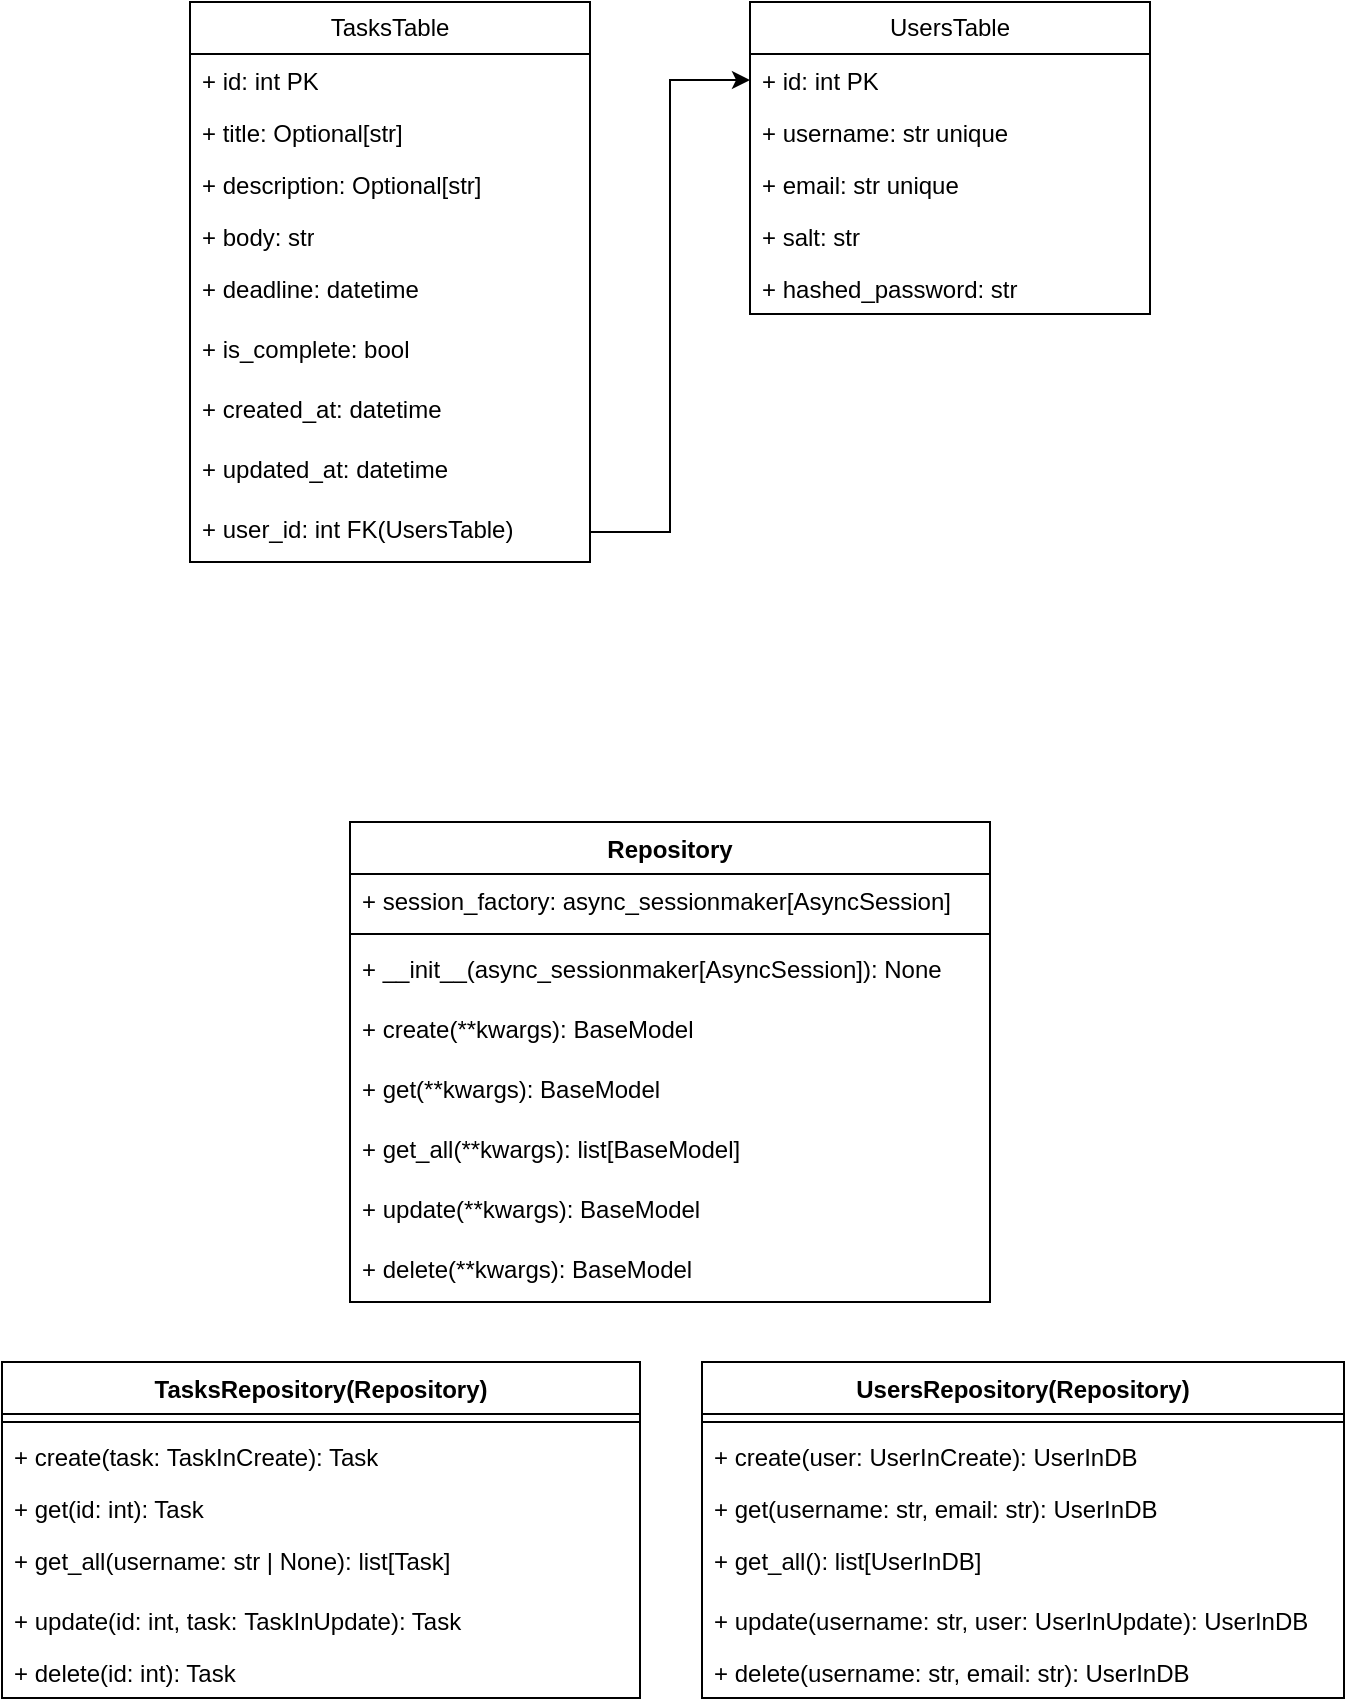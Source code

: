 <mxfile version="24.6.4" type="device" pages="3">
  <diagram name="Tables" id="cRgAssg2HROmWHcBnYWw">
    <mxGraphModel dx="1434" dy="836" grid="1" gridSize="10" guides="1" tooltips="1" connect="1" arrows="1" fold="1" page="1" pageScale="1" pageWidth="827" pageHeight="1169" math="0" shadow="0">
      <root>
        <mxCell id="0" />
        <mxCell id="1" parent="0" />
        <mxCell id="WOBF-fqwoeMqqlgXWVfi-3" value="TasksTable" style="swimlane;fontStyle=0;childLayout=stackLayout;horizontal=1;startSize=26;fillColor=none;horizontalStack=0;resizeParent=1;resizeParentMax=0;resizeLast=0;collapsible=1;marginBottom=0;whiteSpace=wrap;html=1;" parent="1" vertex="1">
          <mxGeometry x="174" y="50" width="200" height="280" as="geometry" />
        </mxCell>
        <mxCell id="WOBF-fqwoeMqqlgXWVfi-4" value="+ id: int PK" style="text;strokeColor=none;fillColor=none;align=left;verticalAlign=top;spacingLeft=4;spacingRight=4;overflow=hidden;rotatable=0;points=[[0,0.5],[1,0.5]];portConstraint=eastwest;whiteSpace=wrap;html=1;" parent="WOBF-fqwoeMqqlgXWVfi-3" vertex="1">
          <mxGeometry y="26" width="200" height="26" as="geometry" />
        </mxCell>
        <mxCell id="WOBF-fqwoeMqqlgXWVfi-5" value="&lt;div&gt;+ title: Optional[str] &lt;/div&gt;" style="text;strokeColor=none;fillColor=none;align=left;verticalAlign=top;spacingLeft=4;spacingRight=4;overflow=hidden;rotatable=0;points=[[0,0.5],[1,0.5]];portConstraint=eastwest;whiteSpace=wrap;html=1;" parent="WOBF-fqwoeMqqlgXWVfi-3" vertex="1">
          <mxGeometry y="52" width="200" height="26" as="geometry" />
        </mxCell>
        <mxCell id="WOBF-fqwoeMqqlgXWVfi-6" value="+ description: Optional[str]" style="text;strokeColor=none;fillColor=none;align=left;verticalAlign=top;spacingLeft=4;spacingRight=4;overflow=hidden;rotatable=0;points=[[0,0.5],[1,0.5]];portConstraint=eastwest;whiteSpace=wrap;html=1;" parent="WOBF-fqwoeMqqlgXWVfi-3" vertex="1">
          <mxGeometry y="78" width="200" height="26" as="geometry" />
        </mxCell>
        <mxCell id="WOBF-fqwoeMqqlgXWVfi-9" value="+ body: str" style="text;strokeColor=none;fillColor=none;align=left;verticalAlign=top;spacingLeft=4;spacingRight=4;overflow=hidden;rotatable=0;points=[[0,0.5],[1,0.5]];portConstraint=eastwest;whiteSpace=wrap;html=1;" parent="WOBF-fqwoeMqqlgXWVfi-3" vertex="1">
          <mxGeometry y="104" width="200" height="26" as="geometry" />
        </mxCell>
        <mxCell id="WOBF-fqwoeMqqlgXWVfi-13" value="+ deadline: datetime" style="text;strokeColor=none;fillColor=none;align=left;verticalAlign=top;spacingLeft=4;spacingRight=4;overflow=hidden;rotatable=0;points=[[0,0.5],[1,0.5]];portConstraint=eastwest;whiteSpace=wrap;html=1;" parent="WOBF-fqwoeMqqlgXWVfi-3" vertex="1">
          <mxGeometry y="130" width="200" height="30" as="geometry" />
        </mxCell>
        <mxCell id="_wJ-1FCzPQ-xfFttTKHw-1" value="+ is_complete: bool" style="text;strokeColor=none;fillColor=none;align=left;verticalAlign=top;spacingLeft=4;spacingRight=4;overflow=hidden;rotatable=0;points=[[0,0.5],[1,0.5]];portConstraint=eastwest;whiteSpace=wrap;html=1;" parent="WOBF-fqwoeMqqlgXWVfi-3" vertex="1">
          <mxGeometry y="160" width="200" height="30" as="geometry" />
        </mxCell>
        <mxCell id="WOBF-fqwoeMqqlgXWVfi-12" value="+ created_at: datetime" style="text;strokeColor=none;fillColor=none;align=left;verticalAlign=top;spacingLeft=4;spacingRight=4;overflow=hidden;rotatable=0;points=[[0,0.5],[1,0.5]];portConstraint=eastwest;whiteSpace=wrap;html=1;" parent="WOBF-fqwoeMqqlgXWVfi-3" vertex="1">
          <mxGeometry y="190" width="200" height="30" as="geometry" />
        </mxCell>
        <mxCell id="WOBF-fqwoeMqqlgXWVfi-10" value="+ updated_at: datetime" style="text;strokeColor=none;fillColor=none;align=left;verticalAlign=top;spacingLeft=4;spacingRight=4;overflow=hidden;rotatable=0;points=[[0,0.5],[1,0.5]];portConstraint=eastwest;whiteSpace=wrap;html=1;" parent="WOBF-fqwoeMqqlgXWVfi-3" vertex="1">
          <mxGeometry y="220" width="200" height="30" as="geometry" />
        </mxCell>
        <mxCell id="WOBF-fqwoeMqqlgXWVfi-7" value="+ user_id: int FK(UsersTable)" style="text;strokeColor=none;fillColor=none;align=left;verticalAlign=top;spacingLeft=4;spacingRight=4;overflow=hidden;rotatable=0;points=[[0,0.5],[1,0.5]];portConstraint=eastwest;whiteSpace=wrap;html=1;" parent="WOBF-fqwoeMqqlgXWVfi-3" vertex="1">
          <mxGeometry y="250" width="200" height="30" as="geometry" />
        </mxCell>
        <mxCell id="WOBF-fqwoeMqqlgXWVfi-14" value="UsersTable" style="swimlane;fontStyle=0;childLayout=stackLayout;horizontal=1;startSize=26;fillColor=none;horizontalStack=0;resizeParent=1;resizeParentMax=0;resizeLast=0;collapsible=1;marginBottom=0;whiteSpace=wrap;html=1;" parent="1" vertex="1">
          <mxGeometry x="454" y="50" width="200" height="156" as="geometry" />
        </mxCell>
        <mxCell id="WOBF-fqwoeMqqlgXWVfi-15" value="+ id: int PK" style="text;strokeColor=none;fillColor=none;align=left;verticalAlign=top;spacingLeft=4;spacingRight=4;overflow=hidden;rotatable=0;points=[[0,0.5],[1,0.5]];portConstraint=eastwest;whiteSpace=wrap;html=1;" parent="WOBF-fqwoeMqqlgXWVfi-14" vertex="1">
          <mxGeometry y="26" width="200" height="26" as="geometry" />
        </mxCell>
        <mxCell id="WOBF-fqwoeMqqlgXWVfi-16" value="+ username: str unique" style="text;strokeColor=none;fillColor=none;align=left;verticalAlign=top;spacingLeft=4;spacingRight=4;overflow=hidden;rotatable=0;points=[[0,0.5],[1,0.5]];portConstraint=eastwest;whiteSpace=wrap;html=1;" parent="WOBF-fqwoeMqqlgXWVfi-14" vertex="1">
          <mxGeometry y="52" width="200" height="26" as="geometry" />
        </mxCell>
        <mxCell id="WOBF-fqwoeMqqlgXWVfi-17" value="+ email: str unique" style="text;strokeColor=none;fillColor=none;align=left;verticalAlign=top;spacingLeft=4;spacingRight=4;overflow=hidden;rotatable=0;points=[[0,0.5],[1,0.5]];portConstraint=eastwest;whiteSpace=wrap;html=1;" parent="WOBF-fqwoeMqqlgXWVfi-14" vertex="1">
          <mxGeometry y="78" width="200" height="26" as="geometry" />
        </mxCell>
        <mxCell id="WOBF-fqwoeMqqlgXWVfi-18" value="+ salt: str" style="text;strokeColor=none;fillColor=none;align=left;verticalAlign=top;spacingLeft=4;spacingRight=4;overflow=hidden;rotatable=0;points=[[0,0.5],[1,0.5]];portConstraint=eastwest;whiteSpace=wrap;html=1;" parent="WOBF-fqwoeMqqlgXWVfi-14" vertex="1">
          <mxGeometry y="104" width="200" height="26" as="geometry" />
        </mxCell>
        <mxCell id="WOBF-fqwoeMqqlgXWVfi-19" value="+ hashed_password: str" style="text;strokeColor=none;fillColor=none;align=left;verticalAlign=top;spacingLeft=4;spacingRight=4;overflow=hidden;rotatable=0;points=[[0,0.5],[1,0.5]];portConstraint=eastwest;whiteSpace=wrap;html=1;" parent="WOBF-fqwoeMqqlgXWVfi-14" vertex="1">
          <mxGeometry y="130" width="200" height="26" as="geometry" />
        </mxCell>
        <mxCell id="WOBF-fqwoeMqqlgXWVfi-21" style="edgeStyle=orthogonalEdgeStyle;rounded=0;orthogonalLoop=1;jettySize=auto;html=1;exitX=1;exitY=0.5;exitDx=0;exitDy=0;entryX=0;entryY=0.5;entryDx=0;entryDy=0;" parent="1" source="WOBF-fqwoeMqqlgXWVfi-7" target="WOBF-fqwoeMqqlgXWVfi-15" edge="1">
          <mxGeometry relative="1" as="geometry" />
        </mxCell>
        <mxCell id="WOBF-fqwoeMqqlgXWVfi-26" value="TasksRepository(Repository)" style="swimlane;fontStyle=1;align=center;verticalAlign=top;childLayout=stackLayout;horizontal=1;startSize=26;horizontalStack=0;resizeParent=1;resizeParentMax=0;resizeLast=0;collapsible=1;marginBottom=0;whiteSpace=wrap;html=1;" parent="1" vertex="1">
          <mxGeometry x="80" y="730" width="319" height="168" as="geometry" />
        </mxCell>
        <mxCell id="WOBF-fqwoeMqqlgXWVfi-28" value="" style="line;strokeWidth=1;fillColor=none;align=left;verticalAlign=middle;spacingTop=-1;spacingLeft=3;spacingRight=3;rotatable=0;labelPosition=right;points=[];portConstraint=eastwest;strokeColor=inherit;" parent="WOBF-fqwoeMqqlgXWVfi-26" vertex="1">
          <mxGeometry y="26" width="319" height="8" as="geometry" />
        </mxCell>
        <mxCell id="WOBF-fqwoeMqqlgXWVfi-29" value="+ create(task:&amp;nbsp;TaskInCreate): Task" style="text;strokeColor=none;fillColor=none;align=left;verticalAlign=top;spacingLeft=4;spacingRight=4;overflow=hidden;rotatable=0;points=[[0,0.5],[1,0.5]];portConstraint=eastwest;whiteSpace=wrap;html=1;" parent="WOBF-fqwoeMqqlgXWVfi-26" vertex="1">
          <mxGeometry y="34" width="319" height="26" as="geometry" />
        </mxCell>
        <mxCell id="WOBF-fqwoeMqqlgXWVfi-48" value="+ get(id: int): Task" style="text;strokeColor=none;fillColor=none;align=left;verticalAlign=top;spacingLeft=4;spacingRight=4;overflow=hidden;rotatable=0;points=[[0,0.5],[1,0.5]];portConstraint=eastwest;whiteSpace=wrap;html=1;" parent="WOBF-fqwoeMqqlgXWVfi-26" vertex="1">
          <mxGeometry y="60" width="319" height="26" as="geometry" />
        </mxCell>
        <mxCell id="9l3XtEFyZ7bxiMeVjv8a-2" value="+ get_all(username: str | None): list[Task]" style="text;strokeColor=none;fillColor=none;align=left;verticalAlign=top;spacingLeft=4;spacingRight=4;overflow=hidden;rotatable=0;points=[[0,0.5],[1,0.5]];portConstraint=eastwest;whiteSpace=wrap;html=1;" vertex="1" parent="WOBF-fqwoeMqqlgXWVfi-26">
          <mxGeometry y="86" width="319" height="30" as="geometry" />
        </mxCell>
        <mxCell id="WOBF-fqwoeMqqlgXWVfi-38" value="+ update(id: int, task:&amp;nbsp;TaskInUpdate): Task" style="text;strokeColor=none;fillColor=none;align=left;verticalAlign=top;spacingLeft=4;spacingRight=4;overflow=hidden;rotatable=0;points=[[0,0.5],[1,0.5]];portConstraint=eastwest;whiteSpace=wrap;html=1;" parent="WOBF-fqwoeMqqlgXWVfi-26" vertex="1">
          <mxGeometry y="116" width="319" height="26" as="geometry" />
        </mxCell>
        <mxCell id="WOBF-fqwoeMqqlgXWVfi-39" value="+ delete(id: int): Task" style="text;strokeColor=none;fillColor=none;align=left;verticalAlign=top;spacingLeft=4;spacingRight=4;overflow=hidden;rotatable=0;points=[[0,0.5],[1,0.5]];portConstraint=eastwest;whiteSpace=wrap;html=1;" parent="WOBF-fqwoeMqqlgXWVfi-26" vertex="1">
          <mxGeometry y="142" width="319" height="26" as="geometry" />
        </mxCell>
        <mxCell id="WOBF-fqwoeMqqlgXWVfi-30" value="Repository" style="swimlane;fontStyle=1;align=center;verticalAlign=top;childLayout=stackLayout;horizontal=1;startSize=26;horizontalStack=0;resizeParent=1;resizeParentMax=0;resizeLast=0;collapsible=1;marginBottom=0;whiteSpace=wrap;html=1;" parent="1" vertex="1">
          <mxGeometry x="254" y="460" width="320" height="240" as="geometry" />
        </mxCell>
        <mxCell id="WOBF-fqwoeMqqlgXWVfi-31" value="+ session_factory: async_sessionmaker[AsyncSession]" style="text;strokeColor=none;fillColor=none;align=left;verticalAlign=top;spacingLeft=4;spacingRight=4;overflow=hidden;rotatable=0;points=[[0,0.5],[1,0.5]];portConstraint=eastwest;whiteSpace=wrap;html=1;" parent="WOBF-fqwoeMqqlgXWVfi-30" vertex="1">
          <mxGeometry y="26" width="320" height="26" as="geometry" />
        </mxCell>
        <mxCell id="WOBF-fqwoeMqqlgXWVfi-32" value="" style="line;strokeWidth=1;fillColor=none;align=left;verticalAlign=middle;spacingTop=-1;spacingLeft=3;spacingRight=3;rotatable=0;labelPosition=right;points=[];portConstraint=eastwest;strokeColor=inherit;" parent="WOBF-fqwoeMqqlgXWVfi-30" vertex="1">
          <mxGeometry y="52" width="320" height="8" as="geometry" />
        </mxCell>
        <mxCell id="WOBF-fqwoeMqqlgXWVfi-33" value="+ __init__(async_sessionmaker[AsyncSession]): None" style="text;strokeColor=none;fillColor=none;align=left;verticalAlign=top;spacingLeft=4;spacingRight=4;overflow=hidden;rotatable=0;points=[[0,0.5],[1,0.5]];portConstraint=eastwest;whiteSpace=wrap;html=1;" parent="WOBF-fqwoeMqqlgXWVfi-30" vertex="1">
          <mxGeometry y="60" width="320" height="30" as="geometry" />
        </mxCell>
        <mxCell id="WOBF-fqwoeMqqlgXWVfi-51" value="+ create(**kwargs): BaseModel" style="text;strokeColor=none;fillColor=none;align=left;verticalAlign=top;spacingLeft=4;spacingRight=4;overflow=hidden;rotatable=0;points=[[0,0.5],[1,0.5]];portConstraint=eastwest;whiteSpace=wrap;html=1;" parent="WOBF-fqwoeMqqlgXWVfi-30" vertex="1">
          <mxGeometry y="90" width="320" height="30" as="geometry" />
        </mxCell>
        <mxCell id="WOBF-fqwoeMqqlgXWVfi-55" value="+ get(**kwargs): BaseModel" style="text;strokeColor=none;fillColor=none;align=left;verticalAlign=top;spacingLeft=4;spacingRight=4;overflow=hidden;rotatable=0;points=[[0,0.5],[1,0.5]];portConstraint=eastwest;whiteSpace=wrap;html=1;" parent="WOBF-fqwoeMqqlgXWVfi-30" vertex="1">
          <mxGeometry y="120" width="320" height="30" as="geometry" />
        </mxCell>
        <mxCell id="9l3XtEFyZ7bxiMeVjv8a-1" value="+ get_all(**kwargs): list[BaseModel]" style="text;strokeColor=none;fillColor=none;align=left;verticalAlign=top;spacingLeft=4;spacingRight=4;overflow=hidden;rotatable=0;points=[[0,0.5],[1,0.5]];portConstraint=eastwest;whiteSpace=wrap;html=1;" vertex="1" parent="WOBF-fqwoeMqqlgXWVfi-30">
          <mxGeometry y="150" width="320" height="30" as="geometry" />
        </mxCell>
        <mxCell id="WOBF-fqwoeMqqlgXWVfi-53" value="+ update(**kwargs): BaseModel" style="text;strokeColor=none;fillColor=none;align=left;verticalAlign=top;spacingLeft=4;spacingRight=4;overflow=hidden;rotatable=0;points=[[0,0.5],[1,0.5]];portConstraint=eastwest;whiteSpace=wrap;html=1;" parent="WOBF-fqwoeMqqlgXWVfi-30" vertex="1">
          <mxGeometry y="180" width="320" height="30" as="geometry" />
        </mxCell>
        <mxCell id="WOBF-fqwoeMqqlgXWVfi-54" value="+ delete(**kwargs): BaseModel" style="text;strokeColor=none;fillColor=none;align=left;verticalAlign=top;spacingLeft=4;spacingRight=4;overflow=hidden;rotatable=0;points=[[0,0.5],[1,0.5]];portConstraint=eastwest;whiteSpace=wrap;html=1;" parent="WOBF-fqwoeMqqlgXWVfi-30" vertex="1">
          <mxGeometry y="210" width="320" height="30" as="geometry" />
        </mxCell>
        <mxCell id="WOBF-fqwoeMqqlgXWVfi-34" value="UsersRepository(Repository)" style="swimlane;fontStyle=1;align=center;verticalAlign=top;childLayout=stackLayout;horizontal=1;startSize=26;horizontalStack=0;resizeParent=1;resizeParentMax=0;resizeLast=0;collapsible=1;marginBottom=0;whiteSpace=wrap;html=1;" parent="1" vertex="1">
          <mxGeometry x="430" y="730" width="321" height="168" as="geometry" />
        </mxCell>
        <mxCell id="WOBF-fqwoeMqqlgXWVfi-36" value="" style="line;strokeWidth=1;fillColor=none;align=left;verticalAlign=middle;spacingTop=-1;spacingLeft=3;spacingRight=3;rotatable=0;labelPosition=right;points=[];portConstraint=eastwest;strokeColor=inherit;" parent="WOBF-fqwoeMqqlgXWVfi-34" vertex="1">
          <mxGeometry y="26" width="321" height="8" as="geometry" />
        </mxCell>
        <mxCell id="WOBF-fqwoeMqqlgXWVfi-42" value="+ create(user: UserInCreate): UserInDB" style="text;strokeColor=none;fillColor=none;align=left;verticalAlign=top;spacingLeft=4;spacingRight=4;overflow=hidden;rotatable=0;points=[[0,0.5],[1,0.5]];portConstraint=eastwest;whiteSpace=wrap;html=1;" parent="WOBF-fqwoeMqqlgXWVfi-34" vertex="1">
          <mxGeometry y="34" width="321" height="26" as="geometry" />
        </mxCell>
        <mxCell id="WOBF-fqwoeMqqlgXWVfi-46" value="+ get(username: str, email: str): UserInDB" style="text;strokeColor=none;fillColor=none;align=left;verticalAlign=top;spacingLeft=4;spacingRight=4;overflow=hidden;rotatable=0;points=[[0,0.5],[1,0.5]];portConstraint=eastwest;whiteSpace=wrap;html=1;" parent="WOBF-fqwoeMqqlgXWVfi-34" vertex="1">
          <mxGeometry y="60" width="321" height="26" as="geometry" />
        </mxCell>
        <mxCell id="9l3XtEFyZ7bxiMeVjv8a-3" value="+ get_all(): list[UserInDB]" style="text;strokeColor=none;fillColor=none;align=left;verticalAlign=top;spacingLeft=4;spacingRight=4;overflow=hidden;rotatable=0;points=[[0,0.5],[1,0.5]];portConstraint=eastwest;whiteSpace=wrap;html=1;" vertex="1" parent="WOBF-fqwoeMqqlgXWVfi-34">
          <mxGeometry y="86" width="321" height="30" as="geometry" />
        </mxCell>
        <mxCell id="WOBF-fqwoeMqqlgXWVfi-43" value="+ update(username: str, user:&amp;nbsp;UserInUpdate): UserInDB" style="text;strokeColor=none;fillColor=none;align=left;verticalAlign=top;spacingLeft=4;spacingRight=4;overflow=hidden;rotatable=0;points=[[0,0.5],[1,0.5]];portConstraint=eastwest;whiteSpace=wrap;html=1;" parent="WOBF-fqwoeMqqlgXWVfi-34" vertex="1">
          <mxGeometry y="116" width="321" height="26" as="geometry" />
        </mxCell>
        <mxCell id="WOBF-fqwoeMqqlgXWVfi-44" value="+ delete(username: str, email: str): UserInDB" style="text;strokeColor=none;fillColor=none;align=left;verticalAlign=top;spacingLeft=4;spacingRight=4;overflow=hidden;rotatable=0;points=[[0,0.5],[1,0.5]];portConstraint=eastwest;whiteSpace=wrap;html=1;" parent="WOBF-fqwoeMqqlgXWVfi-34" vertex="1">
          <mxGeometry y="142" width="321" height="26" as="geometry" />
        </mxCell>
      </root>
    </mxGraphModel>
  </diagram>
  <diagram id="LE5ZS_4ifQdkPvJB1cRb" name="Models">
    <mxGraphModel dx="1434" dy="836" grid="1" gridSize="10" guides="1" tooltips="1" connect="1" arrows="1" fold="1" page="1" pageScale="1" pageWidth="850" pageHeight="1100" math="0" shadow="0">
      <root>
        <mxCell id="0" />
        <mxCell id="1" parent="0" />
        <mxCell id="OFnmReazlmkUkJta0f3d-1" value="IDModelMixin(BaseModel)" style="swimlane;fontStyle=0;childLayout=stackLayout;horizontal=1;startSize=26;fillColor=none;horizontalStack=0;resizeParent=1;resizeParentMax=0;resizeLast=0;collapsible=1;marginBottom=0;whiteSpace=wrap;html=1;" parent="1" vertex="1">
          <mxGeometry x="165" y="20" width="200" height="52" as="geometry" />
        </mxCell>
        <mxCell id="OFnmReazlmkUkJta0f3d-2" value="+ id_: int" style="text;strokeColor=none;fillColor=none;align=left;verticalAlign=top;spacingLeft=4;spacingRight=4;overflow=hidden;rotatable=0;points=[[0,0.5],[1,0.5]];portConstraint=eastwest;whiteSpace=wrap;html=1;" parent="OFnmReazlmkUkJta0f3d-1" vertex="1">
          <mxGeometry y="26" width="200" height="26" as="geometry" />
        </mxCell>
        <mxCell id="OFnmReazlmkUkJta0f3d-3" value="User(BaseModel)" style="swimlane;fontStyle=0;childLayout=stackLayout;horizontal=1;startSize=26;fillColor=none;horizontalStack=0;resizeParent=1;resizeParentMax=0;resizeLast=0;collapsible=1;marginBottom=0;whiteSpace=wrap;html=1;" parent="1" vertex="1">
          <mxGeometry x="165" y="110" width="205" height="78" as="geometry" />
        </mxCell>
        <mxCell id="OFnmReazlmkUkJta0f3d-4" value="+ username: str" style="text;strokeColor=none;fillColor=none;align=left;verticalAlign=top;spacingLeft=4;spacingRight=4;overflow=hidden;rotatable=0;points=[[0,0.5],[1,0.5]];portConstraint=eastwest;whiteSpace=wrap;html=1;" parent="OFnmReazlmkUkJta0f3d-3" vertex="1">
          <mxGeometry y="26" width="205" height="26" as="geometry" />
        </mxCell>
        <mxCell id="OFnmReazlmkUkJta0f3d-5" value="+ email: EmailStr" style="text;strokeColor=none;fillColor=none;align=left;verticalAlign=top;spacingLeft=4;spacingRight=4;overflow=hidden;rotatable=0;points=[[0,0.5],[1,0.5]];portConstraint=eastwest;whiteSpace=wrap;html=1;" parent="OFnmReazlmkUkJta0f3d-3" vertex="1">
          <mxGeometry y="52" width="205" height="26" as="geometry" />
        </mxCell>
        <mxCell id="OFnmReazlmkUkJta0f3d-6" value="UserInDB(User, IDModelMixin)" style="swimlane;fontStyle=1;align=center;verticalAlign=top;childLayout=stackLayout;horizontal=1;startSize=26;horizontalStack=0;resizeParent=1;resizeParentMax=0;resizeLast=0;collapsible=1;marginBottom=0;whiteSpace=wrap;html=1;" parent="1" vertex="1">
          <mxGeometry x="406" y="110" width="280" height="112" as="geometry" />
        </mxCell>
        <mxCell id="OFnmReazlmkUkJta0f3d-8" value="+ hashed_password: str" style="text;strokeColor=none;fillColor=none;align=left;verticalAlign=top;spacingLeft=4;spacingRight=4;overflow=hidden;rotatable=0;points=[[0,0.5],[1,0.5]];portConstraint=eastwest;whiteSpace=wrap;html=1;" parent="OFnmReazlmkUkJta0f3d-6" vertex="1">
          <mxGeometry y="26" width="280" height="26" as="geometry" />
        </mxCell>
        <mxCell id="OFnmReazlmkUkJta0f3d-9" value="" style="line;strokeWidth=1;fillColor=none;align=left;verticalAlign=middle;spacingTop=-1;spacingLeft=3;spacingRight=3;rotatable=0;labelPosition=right;points=[];portConstraint=eastwest;strokeColor=inherit;" parent="OFnmReazlmkUkJta0f3d-6" vertex="1">
          <mxGeometry y="52" width="280" height="8" as="geometry" />
        </mxCell>
        <mxCell id="OFnmReazlmkUkJta0f3d-10" value="+ change_password(password: str): None" style="text;strokeColor=none;fillColor=none;align=left;verticalAlign=top;spacingLeft=4;spacingRight=4;overflow=hidden;rotatable=0;points=[[0,0.5],[1,0.5]];portConstraint=eastwest;whiteSpace=wrap;html=1;" parent="OFnmReazlmkUkJta0f3d-6" vertex="1">
          <mxGeometry y="60" width="280" height="26" as="geometry" />
        </mxCell>
        <mxCell id="OFnmReazlmkUkJta0f3d-11" value="+ verify_password(password: str): bool" style="text;strokeColor=none;fillColor=none;align=left;verticalAlign=top;spacingLeft=4;spacingRight=4;overflow=hidden;rotatable=0;points=[[0,0.5],[1,0.5]];portConstraint=eastwest;whiteSpace=wrap;html=1;" parent="OFnmReazlmkUkJta0f3d-6" vertex="1">
          <mxGeometry y="86" width="280" height="26" as="geometry" />
        </mxCell>
        <mxCell id="OFnmReazlmkUkJta0f3d-12" value="UserInLogin(BaseModel)" style="swimlane;fontStyle=0;childLayout=stackLayout;horizontal=1;startSize=26;fillColor=none;horizontalStack=0;resizeParent=1;resizeParentMax=0;resizeLast=0;collapsible=1;marginBottom=0;whiteSpace=wrap;html=1;" parent="1" vertex="1">
          <mxGeometry x="165" y="200" width="200" height="78" as="geometry" />
        </mxCell>
        <mxCell id="OFnmReazlmkUkJta0f3d-13" value="+ email: EmailStr" style="text;strokeColor=none;fillColor=none;align=left;verticalAlign=top;spacingLeft=4;spacingRight=4;overflow=hidden;rotatable=0;points=[[0,0.5],[1,0.5]];portConstraint=eastwest;whiteSpace=wrap;html=1;" parent="OFnmReazlmkUkJta0f3d-12" vertex="1">
          <mxGeometry y="26" width="200" height="26" as="geometry" />
        </mxCell>
        <mxCell id="OFnmReazlmkUkJta0f3d-14" value="+ password: str" style="text;strokeColor=none;fillColor=none;align=left;verticalAlign=top;spacingLeft=4;spacingRight=4;overflow=hidden;rotatable=0;points=[[0,0.5],[1,0.5]];portConstraint=eastwest;whiteSpace=wrap;html=1;" parent="OFnmReazlmkUkJta0f3d-12" vertex="1">
          <mxGeometry y="52" width="200" height="26" as="geometry" />
        </mxCell>
        <mxCell id="OFnmReazlmkUkJta0f3d-15" value="UserInCreate(UserInLogin)" style="swimlane;fontStyle=0;childLayout=stackLayout;horizontal=1;startSize=26;fillColor=none;horizontalStack=0;resizeParent=1;resizeParentMax=0;resizeLast=0;collapsible=1;marginBottom=0;whiteSpace=wrap;html=1;" parent="1" vertex="1">
          <mxGeometry x="165" y="290" width="200" height="52" as="geometry" />
        </mxCell>
        <mxCell id="OFnmReazlmkUkJta0f3d-16" value="+ username: str" style="text;strokeColor=none;fillColor=none;align=left;verticalAlign=top;spacingLeft=4;spacingRight=4;overflow=hidden;rotatable=0;points=[[0,0.5],[1,0.5]];portConstraint=eastwest;whiteSpace=wrap;html=1;" parent="OFnmReazlmkUkJta0f3d-15" vertex="1">
          <mxGeometry y="26" width="200" height="26" as="geometry" />
        </mxCell>
        <mxCell id="OFnmReazlmkUkJta0f3d-17" value="UserWithToken(User)" style="swimlane;fontStyle=0;childLayout=stackLayout;horizontal=1;startSize=26;fillColor=none;horizontalStack=0;resizeParent=1;resizeParentMax=0;resizeLast=0;collapsible=1;marginBottom=0;whiteSpace=wrap;html=1;" parent="1" vertex="1">
          <mxGeometry x="165" y="360" width="200" height="52" as="geometry" />
        </mxCell>
        <mxCell id="OFnmReazlmkUkJta0f3d-18" value="+ token: str" style="text;strokeColor=none;fillColor=none;align=left;verticalAlign=top;spacingLeft=4;spacingRight=4;overflow=hidden;rotatable=0;points=[[0,0.5],[1,0.5]];portConstraint=eastwest;whiteSpace=wrap;html=1;" parent="OFnmReazlmkUkJta0f3d-17" vertex="1">
          <mxGeometry y="26" width="200" height="26" as="geometry" />
        </mxCell>
        <mxCell id="OFnmReazlmkUkJta0f3d-19" value="UserInUpdate(BaseModel)" style="swimlane;fontStyle=0;childLayout=stackLayout;horizontal=1;startSize=26;fillColor=none;horizontalStack=0;resizeParent=1;resizeParentMax=0;resizeLast=0;collapsible=1;marginBottom=0;whiteSpace=wrap;html=1;" parent="1" vertex="1">
          <mxGeometry x="406" y="240" width="279" height="104" as="geometry" />
        </mxCell>
        <mxCell id="OFnmReazlmkUkJta0f3d-20" value="+ username: Optional[str]" style="text;strokeColor=none;fillColor=none;align=left;verticalAlign=top;spacingLeft=4;spacingRight=4;overflow=hidden;rotatable=0;points=[[0,0.5],[1,0.5]];portConstraint=eastwest;whiteSpace=wrap;html=1;" parent="OFnmReazlmkUkJta0f3d-19" vertex="1">
          <mxGeometry y="26" width="279" height="26" as="geometry" />
        </mxCell>
        <mxCell id="OFnmReazlmkUkJta0f3d-21" value="+ email: Optional[EmailStr]" style="text;strokeColor=none;fillColor=none;align=left;verticalAlign=top;spacingLeft=4;spacingRight=4;overflow=hidden;rotatable=0;points=[[0,0.5],[1,0.5]];portConstraint=eastwest;whiteSpace=wrap;html=1;" parent="OFnmReazlmkUkJta0f3d-19" vertex="1">
          <mxGeometry y="52" width="279" height="26" as="geometry" />
        </mxCell>
        <mxCell id="OFnmReazlmkUkJta0f3d-22" value="+ password: Optional[str]" style="text;strokeColor=none;fillColor=none;align=left;verticalAlign=top;spacingLeft=4;spacingRight=4;overflow=hidden;rotatable=0;points=[[0,0.5],[1,0.5]];portConstraint=eastwest;whiteSpace=wrap;html=1;" parent="OFnmReazlmkUkJta0f3d-19" vertex="1">
          <mxGeometry y="78" width="279" height="26" as="geometry" />
        </mxCell>
        <mxCell id="OFnmReazlmkUkJta0f3d-23" value="UserInResponse(BaseModel)" style="swimlane;fontStyle=0;childLayout=stackLayout;horizontal=1;startSize=26;fillColor=none;horizontalStack=0;resizeParent=1;resizeParentMax=0;resizeLast=0;collapsible=1;marginBottom=0;whiteSpace=wrap;html=1;" parent="1" vertex="1">
          <mxGeometry x="406" y="360" width="279" height="52" as="geometry" />
        </mxCell>
        <mxCell id="OFnmReazlmkUkJta0f3d-24" value="+ user: UserWithToken" style="text;strokeColor=none;fillColor=none;align=left;verticalAlign=top;spacingLeft=4;spacingRight=4;overflow=hidden;rotatable=0;points=[[0,0.5],[1,0.5]];portConstraint=eastwest;whiteSpace=wrap;html=1;" parent="OFnmReazlmkUkJta0f3d-23" vertex="1">
          <mxGeometry y="26" width="279" height="26" as="geometry" />
        </mxCell>
        <mxCell id="OFnmReazlmkUkJta0f3d-25" value="Task(BaseModel, IDModelMixin)" style="swimlane;fontStyle=0;childLayout=stackLayout;horizontal=1;startSize=26;fillColor=none;horizontalStack=0;resizeParent=1;resizeParentMax=0;resizeLast=0;collapsible=1;marginBottom=0;whiteSpace=wrap;html=1;" parent="1" vertex="1">
          <mxGeometry x="165" y="450" width="220" height="238" as="geometry" />
        </mxCell>
        <mxCell id="OFnmReazlmkUkJta0f3d-26" value="+ title: str" style="text;strokeColor=none;fillColor=none;align=left;verticalAlign=top;spacingLeft=4;spacingRight=4;overflow=hidden;rotatable=0;points=[[0,0.5],[1,0.5]];portConstraint=eastwest;whiteSpace=wrap;html=1;" parent="OFnmReazlmkUkJta0f3d-25" vertex="1">
          <mxGeometry y="26" width="220" height="26" as="geometry" />
        </mxCell>
        <mxCell id="OFnmReazlmkUkJta0f3d-27" value="+ description: str" style="text;strokeColor=none;fillColor=none;align=left;verticalAlign=top;spacingLeft=4;spacingRight=4;overflow=hidden;rotatable=0;points=[[0,0.5],[1,0.5]];portConstraint=eastwest;whiteSpace=wrap;html=1;" parent="OFnmReazlmkUkJta0f3d-25" vertex="1">
          <mxGeometry y="52" width="220" height="26" as="geometry" />
        </mxCell>
        <mxCell id="OFnmReazlmkUkJta0f3d-28" value="+ body: str" style="text;strokeColor=none;fillColor=none;align=left;verticalAlign=top;spacingLeft=4;spacingRight=4;overflow=hidden;rotatable=0;points=[[0,0.5],[1,0.5]];portConstraint=eastwest;whiteSpace=wrap;html=1;" parent="OFnmReazlmkUkJta0f3d-25" vertex="1">
          <mxGeometry y="78" width="220" height="26" as="geometry" />
        </mxCell>
        <mxCell id="UR_C26PpIhKduqPQpvwj-3" value="+ deadline: datetime" style="text;strokeColor=none;fillColor=none;align=left;verticalAlign=top;spacingLeft=4;spacingRight=4;overflow=hidden;rotatable=0;points=[[0,0.5],[1,0.5]];portConstraint=eastwest;whiteSpace=wrap;html=1;" parent="OFnmReazlmkUkJta0f3d-25" vertex="1">
          <mxGeometry y="104" width="220" height="26" as="geometry" />
        </mxCell>
        <mxCell id="6cHA4zmMZK5xOJiW3K51-1" value="+ is_complete: bool" style="text;strokeColor=none;fillColor=none;align=left;verticalAlign=top;spacingLeft=4;spacingRight=4;overflow=hidden;rotatable=0;points=[[0,0.5],[1,0.5]];portConstraint=eastwest;whiteSpace=wrap;html=1;" parent="OFnmReazlmkUkJta0f3d-25" vertex="1">
          <mxGeometry y="130" width="220" height="30" as="geometry" />
        </mxCell>
        <mxCell id="UR_C26PpIhKduqPQpvwj-1" value="+ created_at: datetime" style="text;strokeColor=none;fillColor=none;align=left;verticalAlign=top;spacingLeft=4;spacingRight=4;overflow=hidden;rotatable=0;points=[[0,0.5],[1,0.5]];portConstraint=eastwest;whiteSpace=wrap;html=1;" parent="OFnmReazlmkUkJta0f3d-25" vertex="1">
          <mxGeometry y="160" width="220" height="26" as="geometry" />
        </mxCell>
        <mxCell id="UR_C26PpIhKduqPQpvwj-2" value="+ updated_at: datetime" style="text;strokeColor=none;fillColor=none;align=left;verticalAlign=top;spacingLeft=4;spacingRight=4;overflow=hidden;rotatable=0;points=[[0,0.5],[1,0.5]];portConstraint=eastwest;whiteSpace=wrap;html=1;" parent="OFnmReazlmkUkJta0f3d-25" vertex="1">
          <mxGeometry y="186" width="220" height="26" as="geometry" />
        </mxCell>
        <mxCell id="OFnmReazlmkUkJta0f3d-29" value="+ user_id: int" style="text;strokeColor=none;fillColor=none;align=left;verticalAlign=top;spacingLeft=4;spacingRight=4;overflow=hidden;rotatable=0;points=[[0,0.5],[1,0.5]];portConstraint=eastwest;whiteSpace=wrap;html=1;" parent="OFnmReazlmkUkJta0f3d-25" vertex="1">
          <mxGeometry y="212" width="220" height="26" as="geometry" />
        </mxCell>
        <mxCell id="OFnmReazlmkUkJta0f3d-30" value="TaskInCreate(BaseModel)" style="swimlane;fontStyle=0;childLayout=stackLayout;horizontal=1;startSize=26;fillColor=none;horizontalStack=0;resizeParent=1;resizeParentMax=0;resizeLast=0;collapsible=1;marginBottom=0;whiteSpace=wrap;html=1;" parent="1" vertex="1">
          <mxGeometry x="165" y="700" width="220" height="156" as="geometry" />
        </mxCell>
        <mxCell id="OFnmReazlmkUkJta0f3d-31" value="+ title: str" style="text;strokeColor=none;fillColor=none;align=left;verticalAlign=top;spacingLeft=4;spacingRight=4;overflow=hidden;rotatable=0;points=[[0,0.5],[1,0.5]];portConstraint=eastwest;whiteSpace=wrap;html=1;" parent="OFnmReazlmkUkJta0f3d-30" vertex="1">
          <mxGeometry y="26" width="220" height="26" as="geometry" />
        </mxCell>
        <mxCell id="OFnmReazlmkUkJta0f3d-32" value="+ description: str" style="text;strokeColor=none;fillColor=none;align=left;verticalAlign=top;spacingLeft=4;spacingRight=4;overflow=hidden;rotatable=0;points=[[0,0.5],[1,0.5]];portConstraint=eastwest;whiteSpace=wrap;html=1;" parent="OFnmReazlmkUkJta0f3d-30" vertex="1">
          <mxGeometry y="52" width="220" height="26" as="geometry" />
        </mxCell>
        <mxCell id="OFnmReazlmkUkJta0f3d-33" value="+ body: str" style="text;strokeColor=none;fillColor=none;align=left;verticalAlign=top;spacingLeft=4;spacingRight=4;overflow=hidden;rotatable=0;points=[[0,0.5],[1,0.5]];portConstraint=eastwest;whiteSpace=wrap;html=1;" parent="OFnmReazlmkUkJta0f3d-30" vertex="1">
          <mxGeometry y="78" width="220" height="26" as="geometry" />
        </mxCell>
        <mxCell id="UR_C26PpIhKduqPQpvwj-5" value="+ deadline: datetime" style="text;strokeColor=none;fillColor=none;align=left;verticalAlign=top;spacingLeft=4;spacingRight=4;overflow=hidden;rotatable=0;points=[[0,0.5],[1,0.5]];portConstraint=eastwest;whiteSpace=wrap;html=1;" parent="OFnmReazlmkUkJta0f3d-30" vertex="1">
          <mxGeometry y="104" width="220" height="26" as="geometry" />
        </mxCell>
        <mxCell id="OFnmReazlmkUkJta0f3d-34" value="+ username: str" style="text;strokeColor=none;fillColor=none;align=left;verticalAlign=top;spacingLeft=4;spacingRight=4;overflow=hidden;rotatable=0;points=[[0,0.5],[1,0.5]];portConstraint=eastwest;whiteSpace=wrap;html=1;" parent="OFnmReazlmkUkJta0f3d-30" vertex="1">
          <mxGeometry y="130" width="220" height="26" as="geometry" />
        </mxCell>
        <mxCell id="OFnmReazlmkUkJta0f3d-35" value="TaskInUpdate(BaseModel)" style="swimlane;fontStyle=0;childLayout=stackLayout;horizontal=1;startSize=26;fillColor=none;horizontalStack=0;resizeParent=1;resizeParentMax=0;resizeLast=0;collapsible=1;marginBottom=0;whiteSpace=wrap;html=1;" parent="1" vertex="1">
          <mxGeometry x="406" y="450" width="279" height="160" as="geometry" />
        </mxCell>
        <mxCell id="OFnmReazlmkUkJta0f3d-36" value="+ title: Optional[str]" style="text;strokeColor=none;fillColor=none;align=left;verticalAlign=top;spacingLeft=4;spacingRight=4;overflow=hidden;rotatable=0;points=[[0,0.5],[1,0.5]];portConstraint=eastwest;whiteSpace=wrap;html=1;" parent="OFnmReazlmkUkJta0f3d-35" vertex="1">
          <mxGeometry y="26" width="279" height="26" as="geometry" />
        </mxCell>
        <mxCell id="OFnmReazlmkUkJta0f3d-37" value="+ description: Optional[str]" style="text;strokeColor=none;fillColor=none;align=left;verticalAlign=top;spacingLeft=4;spacingRight=4;overflow=hidden;rotatable=0;points=[[0,0.5],[1,0.5]];portConstraint=eastwest;whiteSpace=wrap;html=1;" parent="OFnmReazlmkUkJta0f3d-35" vertex="1">
          <mxGeometry y="52" width="279" height="26" as="geometry" />
        </mxCell>
        <mxCell id="OFnmReazlmkUkJta0f3d-38" value="+ body: Optional[str]" style="text;strokeColor=none;fillColor=none;align=left;verticalAlign=top;spacingLeft=4;spacingRight=4;overflow=hidden;rotatable=0;points=[[0,0.5],[1,0.5]];portConstraint=eastwest;whiteSpace=wrap;html=1;" parent="OFnmReazlmkUkJta0f3d-35" vertex="1">
          <mxGeometry y="78" width="279" height="26" as="geometry" />
        </mxCell>
        <mxCell id="UR_C26PpIhKduqPQpvwj-6" value="+ deadline: Optional[datetime]" style="text;strokeColor=none;fillColor=none;align=left;verticalAlign=top;spacingLeft=4;spacingRight=4;overflow=hidden;rotatable=0;points=[[0,0.5],[1,0.5]];portConstraint=eastwest;whiteSpace=wrap;html=1;" parent="OFnmReazlmkUkJta0f3d-35" vertex="1">
          <mxGeometry y="104" width="279" height="26" as="geometry" />
        </mxCell>
        <mxCell id="6cHA4zmMZK5xOJiW3K51-2" value="+ is_complete: bool" style="text;strokeColor=none;fillColor=none;align=left;verticalAlign=top;spacingLeft=4;spacingRight=4;overflow=hidden;rotatable=0;points=[[0,0.5],[1,0.5]];portConstraint=eastwest;whiteSpace=wrap;html=1;" parent="OFnmReazlmkUkJta0f3d-35" vertex="1">
          <mxGeometry y="130" width="279" height="30" as="geometry" />
        </mxCell>
        <mxCell id="OFnmReazlmkUkJta0f3d-40" value="TaskInResponse(BaseModel)" style="swimlane;fontStyle=0;childLayout=stackLayout;horizontal=1;startSize=26;fillColor=none;horizontalStack=0;resizeParent=1;resizeParentMax=0;resizeLast=0;collapsible=1;marginBottom=0;whiteSpace=wrap;html=1;" parent="1" vertex="1">
          <mxGeometry x="406" y="630" width="279" height="52" as="geometry" />
        </mxCell>
        <mxCell id="OFnmReazlmkUkJta0f3d-41" value="+ task: Task" style="text;strokeColor=none;fillColor=none;align=left;verticalAlign=top;spacingLeft=4;spacingRight=4;overflow=hidden;rotatable=0;points=[[0,0.5],[1,0.5]];portConstraint=eastwest;whiteSpace=wrap;html=1;" parent="OFnmReazlmkUkJta0f3d-40" vertex="1">
          <mxGeometry y="26" width="279" height="26" as="geometry" />
        </mxCell>
        <mxCell id="OFnmReazlmkUkJta0f3d-42" value="TasksInResponse(BaseModel)" style="swimlane;fontStyle=0;childLayout=stackLayout;horizontal=1;startSize=26;fillColor=none;horizontalStack=0;resizeParent=1;resizeParentMax=0;resizeLast=0;collapsible=1;marginBottom=0;whiteSpace=wrap;html=1;" parent="1" vertex="1">
          <mxGeometry x="406" y="700" width="279" height="78" as="geometry" />
        </mxCell>
        <mxCell id="OFnmReazlmkUkJta0f3d-43" value="&lt;div&gt;+ tasks: list[Task]&lt;/div&gt;" style="text;strokeColor=none;fillColor=none;align=left;verticalAlign=top;spacingLeft=4;spacingRight=4;overflow=hidden;rotatable=0;points=[[0,0.5],[1,0.5]];portConstraint=eastwest;whiteSpace=wrap;html=1;" parent="OFnmReazlmkUkJta0f3d-42" vertex="1">
          <mxGeometry y="26" width="279" height="26" as="geometry" />
        </mxCell>
        <mxCell id="OFnmReazlmkUkJta0f3d-44" value="&lt;div&gt;+ count: int&lt;br&gt;&lt;/div&gt;" style="text;strokeColor=none;fillColor=none;align=left;verticalAlign=top;spacingLeft=4;spacingRight=4;overflow=hidden;rotatable=0;points=[[0,0.5],[1,0.5]];portConstraint=eastwest;whiteSpace=wrap;html=1;" parent="OFnmReazlmkUkJta0f3d-42" vertex="1">
          <mxGeometry y="52" width="279" height="26" as="geometry" />
        </mxCell>
      </root>
    </mxGraphModel>
  </diagram>
  <diagram id="_fEpoq-3hPVNifzN3bHu" name="API">
    <mxGraphModel dx="1434" dy="2005" grid="1" gridSize="10" guides="1" tooltips="1" connect="1" arrows="1" fold="1" page="1" pageScale="1" pageWidth="827" pageHeight="1169" math="0" shadow="0">
      <root>
        <mxCell id="0" />
        <mxCell id="1" parent="0" />
        <mxCell id="wugcwxZBj8sqcPi-mn6d-1" value="tasks" style="shape=umlFrame;whiteSpace=wrap;html=1;pointerEvents=0;" parent="1" vertex="1">
          <mxGeometry x="20" y="-1150" width="790" height="320" as="geometry" />
        </mxCell>
        <mxCell id="wugcwxZBj8sqcPi-mn6d-3" value="GET /tasks?username=username" style="swimlane;fontStyle=1;align=center;verticalAlign=top;childLayout=stackLayout;horizontal=1;startSize=26;horizontalStack=0;resizeParent=1;resizeParentMax=0;resizeLast=0;collapsible=1;marginBottom=0;whiteSpace=wrap;html=1;" parent="1" vertex="1">
          <mxGeometry x="34" y="-1090" width="240" height="86" as="geometry" />
        </mxCell>
        <mxCell id="wugcwxZBj8sqcPi-mn6d-4" value="+ name: tasks:get-all-tasks" style="text;strokeColor=none;fillColor=none;align=left;verticalAlign=top;spacingLeft=4;spacingRight=4;overflow=hidden;rotatable=0;points=[[0,0.5],[1,0.5]];portConstraint=eastwest;whiteSpace=wrap;html=1;" parent="wugcwxZBj8sqcPi-mn6d-3" vertex="1">
          <mxGeometry y="26" width="240" height="26" as="geometry" />
        </mxCell>
        <mxCell id="wugcwxZBj8sqcPi-mn6d-5" value="" style="line;strokeWidth=1;fillColor=none;align=left;verticalAlign=middle;spacingTop=-1;spacingLeft=3;spacingRight=3;rotatable=0;labelPosition=right;points=[];portConstraint=eastwest;strokeColor=inherit;" parent="wugcwxZBj8sqcPi-mn6d-3" vertex="1">
          <mxGeometry y="52" width="240" height="8" as="geometry" />
        </mxCell>
        <mxCell id="wugcwxZBj8sqcPi-mn6d-6" value="+ return: TasksInResponse" style="text;strokeColor=none;fillColor=none;align=left;verticalAlign=top;spacingLeft=4;spacingRight=4;overflow=hidden;rotatable=0;points=[[0,0.5],[1,0.5]];portConstraint=eastwest;whiteSpace=wrap;html=1;" parent="wugcwxZBj8sqcPi-mn6d-3" vertex="1">
          <mxGeometry y="60" width="240" height="26" as="geometry" />
        </mxCell>
        <mxCell id="wugcwxZBj8sqcPi-mn6d-7" value="GET /tasks/{id_: int}" style="swimlane;fontStyle=1;align=center;verticalAlign=top;childLayout=stackLayout;horizontal=1;startSize=26;horizontalStack=0;resizeParent=1;resizeParentMax=0;resizeLast=0;collapsible=1;marginBottom=0;whiteSpace=wrap;html=1;" parent="1" vertex="1">
          <mxGeometry x="294" y="-1090" width="240" height="86" as="geometry" />
        </mxCell>
        <mxCell id="wugcwxZBj8sqcPi-mn6d-11" value="+ name: tasks:get-task-by-id" style="text;strokeColor=none;fillColor=none;align=left;verticalAlign=top;spacingLeft=4;spacingRight=4;overflow=hidden;rotatable=0;points=[[0,0.5],[1,0.5]];portConstraint=eastwest;whiteSpace=wrap;html=1;" parent="wugcwxZBj8sqcPi-mn6d-7" vertex="1">
          <mxGeometry y="26" width="240" height="26" as="geometry" />
        </mxCell>
        <mxCell id="wugcwxZBj8sqcPi-mn6d-9" value="" style="line;strokeWidth=1;fillColor=none;align=left;verticalAlign=middle;spacingTop=-1;spacingLeft=3;spacingRight=3;rotatable=0;labelPosition=right;points=[];portConstraint=eastwest;strokeColor=inherit;" parent="wugcwxZBj8sqcPi-mn6d-7" vertex="1">
          <mxGeometry y="52" width="240" height="8" as="geometry" />
        </mxCell>
        <mxCell id="wugcwxZBj8sqcPi-mn6d-12" value="+ return: TasksInResponse" style="text;strokeColor=none;fillColor=none;align=left;verticalAlign=top;spacingLeft=4;spacingRight=4;overflow=hidden;rotatable=0;points=[[0,0.5],[1,0.5]];portConstraint=eastwest;whiteSpace=wrap;html=1;" parent="wugcwxZBj8sqcPi-mn6d-7" vertex="1">
          <mxGeometry y="60" width="240" height="26" as="geometry" />
        </mxCell>
        <mxCell id="wugcwxZBj8sqcPi-mn6d-13" value="POST /tasks" style="swimlane;fontStyle=1;align=center;verticalAlign=top;childLayout=stackLayout;horizontal=1;startSize=26;horizontalStack=0;resizeParent=1;resizeParentMax=0;resizeLast=0;collapsible=1;marginBottom=0;whiteSpace=wrap;html=1;" parent="1" vertex="1">
          <mxGeometry x="554" y="-1090" width="240" height="86" as="geometry" />
        </mxCell>
        <mxCell id="wugcwxZBj8sqcPi-mn6d-14" value="+ name: tasks:create-task" style="text;strokeColor=none;fillColor=none;align=left;verticalAlign=top;spacingLeft=4;spacingRight=4;overflow=hidden;rotatable=0;points=[[0,0.5],[1,0.5]];portConstraint=eastwest;whiteSpace=wrap;html=1;" parent="wugcwxZBj8sqcPi-mn6d-13" vertex="1">
          <mxGeometry y="26" width="240" height="26" as="geometry" />
        </mxCell>
        <mxCell id="wugcwxZBj8sqcPi-mn6d-15" value="" style="line;strokeWidth=1;fillColor=none;align=left;verticalAlign=middle;spacingTop=-1;spacingLeft=3;spacingRight=3;rotatable=0;labelPosition=right;points=[];portConstraint=eastwest;strokeColor=inherit;" parent="wugcwxZBj8sqcPi-mn6d-13" vertex="1">
          <mxGeometry y="52" width="240" height="8" as="geometry" />
        </mxCell>
        <mxCell id="wugcwxZBj8sqcPi-mn6d-16" value="+ return: Task&lt;span style=&quot;background-color: initial;&quot;&gt;InResponse&lt;/span&gt;" style="text;strokeColor=none;fillColor=none;align=left;verticalAlign=top;spacingLeft=4;spacingRight=4;overflow=hidden;rotatable=0;points=[[0,0.5],[1,0.5]];portConstraint=eastwest;whiteSpace=wrap;html=1;" parent="wugcwxZBj8sqcPi-mn6d-13" vertex="1">
          <mxGeometry y="60" width="240" height="26" as="geometry" />
        </mxCell>
        <mxCell id="6Lscs5TjDXZ1IFAauzwn-1" value="PUT /tasks/{id_: int}" style="swimlane;fontStyle=1;align=center;verticalAlign=top;childLayout=stackLayout;horizontal=1;startSize=26;horizontalStack=0;resizeParent=1;resizeParentMax=0;resizeLast=0;collapsible=1;marginBottom=0;whiteSpace=wrap;html=1;" parent="1" vertex="1">
          <mxGeometry x="420" y="-990" width="240" height="86" as="geometry" />
        </mxCell>
        <mxCell id="6Lscs5TjDXZ1IFAauzwn-2" value="+ name: tasks:update-task" style="text;strokeColor=none;fillColor=none;align=left;verticalAlign=top;spacingLeft=4;spacingRight=4;overflow=hidden;rotatable=0;points=[[0,0.5],[1,0.5]];portConstraint=eastwest;whiteSpace=wrap;html=1;" parent="6Lscs5TjDXZ1IFAauzwn-1" vertex="1">
          <mxGeometry y="26" width="240" height="26" as="geometry" />
        </mxCell>
        <mxCell id="6Lscs5TjDXZ1IFAauzwn-3" value="" style="line;strokeWidth=1;fillColor=none;align=left;verticalAlign=middle;spacingTop=-1;spacingLeft=3;spacingRight=3;rotatable=0;labelPosition=right;points=[];portConstraint=eastwest;strokeColor=inherit;" parent="6Lscs5TjDXZ1IFAauzwn-1" vertex="1">
          <mxGeometry y="52" width="240" height="8" as="geometry" />
        </mxCell>
        <mxCell id="6Lscs5TjDXZ1IFAauzwn-4" value="+ return: TaskInResponse" style="text;strokeColor=none;fillColor=none;align=left;verticalAlign=top;spacingLeft=4;spacingRight=4;overflow=hidden;rotatable=0;points=[[0,0.5],[1,0.5]];portConstraint=eastwest;whiteSpace=wrap;html=1;" parent="6Lscs5TjDXZ1IFAauzwn-1" vertex="1">
          <mxGeometry y="60" width="240" height="26" as="geometry" />
        </mxCell>
        <mxCell id="6Lscs5TjDXZ1IFAauzwn-5" value="DELETE /tasks/{id_: int}" style="swimlane;fontStyle=1;align=center;verticalAlign=top;childLayout=stackLayout;horizontal=1;startSize=26;horizontalStack=0;resizeParent=1;resizeParentMax=0;resizeLast=0;collapsible=1;marginBottom=0;whiteSpace=wrap;html=1;" parent="1" vertex="1">
          <mxGeometry x="160" y="-990" width="240" height="86" as="geometry" />
        </mxCell>
        <mxCell id="6Lscs5TjDXZ1IFAauzwn-6" value="+ name: tasks:delete-task" style="text;strokeColor=none;fillColor=none;align=left;verticalAlign=top;spacingLeft=4;spacingRight=4;overflow=hidden;rotatable=0;points=[[0,0.5],[1,0.5]];portConstraint=eastwest;whiteSpace=wrap;html=1;" parent="6Lscs5TjDXZ1IFAauzwn-5" vertex="1">
          <mxGeometry y="26" width="240" height="26" as="geometry" />
        </mxCell>
        <mxCell id="6Lscs5TjDXZ1IFAauzwn-7" value="" style="line;strokeWidth=1;fillColor=none;align=left;verticalAlign=middle;spacingTop=-1;spacingLeft=3;spacingRight=3;rotatable=0;labelPosition=right;points=[];portConstraint=eastwest;strokeColor=inherit;" parent="6Lscs5TjDXZ1IFAauzwn-5" vertex="1">
          <mxGeometry y="52" width="240" height="8" as="geometry" />
        </mxCell>
        <mxCell id="6Lscs5TjDXZ1IFAauzwn-8" value="+ return: TaskInResponse" style="text;strokeColor=none;fillColor=none;align=left;verticalAlign=top;spacingLeft=4;spacingRight=4;overflow=hidden;rotatable=0;points=[[0,0.5],[1,0.5]];portConstraint=eastwest;whiteSpace=wrap;html=1;" parent="6Lscs5TjDXZ1IFAauzwn-5" vertex="1">
          <mxGeometry y="60" width="240" height="26" as="geometry" />
        </mxCell>
        <mxCell id="2z3YbQHpcRi7Ez3J0EAC-1" value="auth" style="shape=umlFrame;whiteSpace=wrap;html=1;pointerEvents=0;" parent="1" vertex="1">
          <mxGeometry x="20" y="-800" width="790" height="210" as="geometry" />
        </mxCell>
        <mxCell id="2z3YbQHpcRi7Ez3J0EAC-2" value="POST /auth/login" style="swimlane;fontStyle=1;align=center;verticalAlign=top;childLayout=stackLayout;horizontal=1;startSize=26;horizontalStack=0;resizeParent=1;resizeParentMax=0;resizeLast=0;collapsible=1;marginBottom=0;whiteSpace=wrap;html=1;" parent="1" vertex="1">
          <mxGeometry x="94" y="-740" width="200" height="86" as="geometry" />
        </mxCell>
        <mxCell id="2z3YbQHpcRi7Ez3J0EAC-3" value="+ name: auth:login" style="text;strokeColor=none;fillColor=none;align=left;verticalAlign=top;spacingLeft=4;spacingRight=4;overflow=hidden;rotatable=0;points=[[0,0.5],[1,0.5]];portConstraint=eastwest;whiteSpace=wrap;html=1;" parent="2z3YbQHpcRi7Ez3J0EAC-2" vertex="1">
          <mxGeometry y="26" width="200" height="26" as="geometry" />
        </mxCell>
        <mxCell id="2z3YbQHpcRi7Ez3J0EAC-4" value="" style="line;strokeWidth=1;fillColor=none;align=left;verticalAlign=middle;spacingTop=-1;spacingLeft=3;spacingRight=3;rotatable=0;labelPosition=right;points=[];portConstraint=eastwest;strokeColor=inherit;" parent="2z3YbQHpcRi7Ez3J0EAC-2" vertex="1">
          <mxGeometry y="52" width="200" height="8" as="geometry" />
        </mxCell>
        <mxCell id="2z3YbQHpcRi7Ez3J0EAC-5" value="+ return: UserInResponse" style="text;strokeColor=none;fillColor=none;align=left;verticalAlign=top;spacingLeft=4;spacingRight=4;overflow=hidden;rotatable=0;points=[[0,0.5],[1,0.5]];portConstraint=eastwest;whiteSpace=wrap;html=1;" parent="2z3YbQHpcRi7Ez3J0EAC-2" vertex="1">
          <mxGeometry y="60" width="200" height="26" as="geometry" />
        </mxCell>
        <mxCell id="2z3YbQHpcRi7Ez3J0EAC-6" value="POST /auth/register" style="swimlane;fontStyle=1;align=center;verticalAlign=top;childLayout=stackLayout;horizontal=1;startSize=26;horizontalStack=0;resizeParent=1;resizeParentMax=0;resizeLast=0;collapsible=1;marginBottom=0;whiteSpace=wrap;html=1;" parent="1" vertex="1">
          <mxGeometry x="314" y="-740" width="200" height="86" as="geometry" />
        </mxCell>
        <mxCell id="2z3YbQHpcRi7Ez3J0EAC-7" value="+ name: auth:register" style="text;strokeColor=none;fillColor=none;align=left;verticalAlign=top;spacingLeft=4;spacingRight=4;overflow=hidden;rotatable=0;points=[[0,0.5],[1,0.5]];portConstraint=eastwest;whiteSpace=wrap;html=1;" parent="2z3YbQHpcRi7Ez3J0EAC-6" vertex="1">
          <mxGeometry y="26" width="200" height="26" as="geometry" />
        </mxCell>
        <mxCell id="2z3YbQHpcRi7Ez3J0EAC-8" value="" style="line;strokeWidth=1;fillColor=none;align=left;verticalAlign=middle;spacingTop=-1;spacingLeft=3;spacingRight=3;rotatable=0;labelPosition=right;points=[];portConstraint=eastwest;strokeColor=inherit;" parent="2z3YbQHpcRi7Ez3J0EAC-6" vertex="1">
          <mxGeometry y="52" width="200" height="8" as="geometry" />
        </mxCell>
        <mxCell id="2z3YbQHpcRi7Ez3J0EAC-9" value="+ return: UserInResponse" style="text;strokeColor=none;fillColor=none;align=left;verticalAlign=top;spacingLeft=4;spacingRight=4;overflow=hidden;rotatable=0;points=[[0,0.5],[1,0.5]];portConstraint=eastwest;whiteSpace=wrap;html=1;" parent="2z3YbQHpcRi7Ez3J0EAC-6" vertex="1">
          <mxGeometry y="60" width="200" height="26" as="geometry" />
        </mxCell>
        <mxCell id="3cfoOJQpZUm4PbON-u56-1" value="default" style="shape=umlFrame;whiteSpace=wrap;html=1;pointerEvents=0;" vertex="1" parent="1">
          <mxGeometry x="19" y="-560" width="790" height="210" as="geometry" />
        </mxCell>
        <mxCell id="3cfoOJQpZUm4PbON-u56-2" value="POST /default" style="swimlane;fontStyle=1;align=center;verticalAlign=top;childLayout=stackLayout;horizontal=1;startSize=26;horizontalStack=0;resizeParent=1;resizeParentMax=0;resizeLast=0;collapsible=1;marginBottom=0;whiteSpace=wrap;html=1;" vertex="1" parent="1">
          <mxGeometry x="93" y="-500" width="200" height="86" as="geometry" />
        </mxCell>
        <mxCell id="3cfoOJQpZUm4PbON-u56-3" value="+ name: default:root" style="text;strokeColor=none;fillColor=none;align=left;verticalAlign=top;spacingLeft=4;spacingRight=4;overflow=hidden;rotatable=0;points=[[0,0.5],[1,0.5]];portConstraint=eastwest;whiteSpace=wrap;html=1;" vertex="1" parent="3cfoOJQpZUm4PbON-u56-2">
          <mxGeometry y="26" width="200" height="26" as="geometry" />
        </mxCell>
        <mxCell id="3cfoOJQpZUm4PbON-u56-4" value="" style="line;strokeWidth=1;fillColor=none;align=left;verticalAlign=middle;spacingTop=-1;spacingLeft=3;spacingRight=3;rotatable=0;labelPosition=right;points=[];portConstraint=eastwest;strokeColor=inherit;" vertex="1" parent="3cfoOJQpZUm4PbON-u56-2">
          <mxGeometry y="52" width="200" height="8" as="geometry" />
        </mxCell>
        <mxCell id="3cfoOJQpZUm4PbON-u56-5" value="+ return: {message: OK}" style="text;strokeColor=none;fillColor=none;align=left;verticalAlign=top;spacingLeft=4;spacingRight=4;overflow=hidden;rotatable=0;points=[[0,0.5],[1,0.5]];portConstraint=eastwest;whiteSpace=wrap;html=1;" vertex="1" parent="3cfoOJQpZUm4PbON-u56-2">
          <mxGeometry y="60" width="200" height="26" as="geometry" />
        </mxCell>
        <mxCell id="3cfoOJQpZUm4PbON-u56-6" value="POST /default/settings" style="swimlane;fontStyle=1;align=center;verticalAlign=top;childLayout=stackLayout;horizontal=1;startSize=26;horizontalStack=0;resizeParent=1;resizeParentMax=0;resizeLast=0;collapsible=1;marginBottom=0;whiteSpace=wrap;html=1;" vertex="1" parent="1">
          <mxGeometry x="313" y="-500" width="200" height="86" as="geometry" />
        </mxCell>
        <mxCell id="3cfoOJQpZUm4PbON-u56-7" value="+ name: default:settings" style="text;strokeColor=none;fillColor=none;align=left;verticalAlign=top;spacingLeft=4;spacingRight=4;overflow=hidden;rotatable=0;points=[[0,0.5],[1,0.5]];portConstraint=eastwest;whiteSpace=wrap;html=1;" vertex="1" parent="3cfoOJQpZUm4PbON-u56-6">
          <mxGeometry y="26" width="200" height="26" as="geometry" />
        </mxCell>
        <mxCell id="3cfoOJQpZUm4PbON-u56-8" value="" style="line;strokeWidth=1;fillColor=none;align=left;verticalAlign=middle;spacingTop=-1;spacingLeft=3;spacingRight=3;rotatable=0;labelPosition=right;points=[];portConstraint=eastwest;strokeColor=inherit;" vertex="1" parent="3cfoOJQpZUm4PbON-u56-6">
          <mxGeometry y="52" width="200" height="8" as="geometry" />
        </mxCell>
        <mxCell id="3cfoOJQpZUm4PbON-u56-9" value="+ return: dict[str, any]" style="text;strokeColor=none;fillColor=none;align=left;verticalAlign=top;spacingLeft=4;spacingRight=4;overflow=hidden;rotatable=0;points=[[0,0.5],[1,0.5]];portConstraint=eastwest;whiteSpace=wrap;html=1;" vertex="1" parent="3cfoOJQpZUm4PbON-u56-6">
          <mxGeometry y="60" width="200" height="26" as="geometry" />
        </mxCell>
        <mxCell id="3cfoOJQpZUm4PbON-u56-10" value="POST /default/logger" style="swimlane;fontStyle=1;align=center;verticalAlign=top;childLayout=stackLayout;horizontal=1;startSize=26;horizontalStack=0;resizeParent=1;resizeParentMax=0;resizeLast=0;collapsible=1;marginBottom=0;whiteSpace=wrap;html=1;" vertex="1" parent="1">
          <mxGeometry x="534" y="-500" width="200" height="86" as="geometry" />
        </mxCell>
        <mxCell id="3cfoOJQpZUm4PbON-u56-11" value="+ name: default:logger" style="text;strokeColor=none;fillColor=none;align=left;verticalAlign=top;spacingLeft=4;spacingRight=4;overflow=hidden;rotatable=0;points=[[0,0.5],[1,0.5]];portConstraint=eastwest;whiteSpace=wrap;html=1;" vertex="1" parent="3cfoOJQpZUm4PbON-u56-10">
          <mxGeometry y="26" width="200" height="26" as="geometry" />
        </mxCell>
        <mxCell id="3cfoOJQpZUm4PbON-u56-12" value="" style="line;strokeWidth=1;fillColor=none;align=left;verticalAlign=middle;spacingTop=-1;spacingLeft=3;spacingRight=3;rotatable=0;labelPosition=right;points=[];portConstraint=eastwest;strokeColor=inherit;" vertex="1" parent="3cfoOJQpZUm4PbON-u56-10">
          <mxGeometry y="52" width="200" height="8" as="geometry" />
        </mxCell>
        <mxCell id="3cfoOJQpZUm4PbON-u56-13" value="+ return: {message: OK}" style="text;strokeColor=none;fillColor=none;align=left;verticalAlign=top;spacingLeft=4;spacingRight=4;overflow=hidden;rotatable=0;points=[[0,0.5],[1,0.5]];portConstraint=eastwest;whiteSpace=wrap;html=1;" vertex="1" parent="3cfoOJQpZUm4PbON-u56-10">
          <mxGeometry y="60" width="200" height="26" as="geometry" />
        </mxCell>
      </root>
    </mxGraphModel>
  </diagram>
</mxfile>
